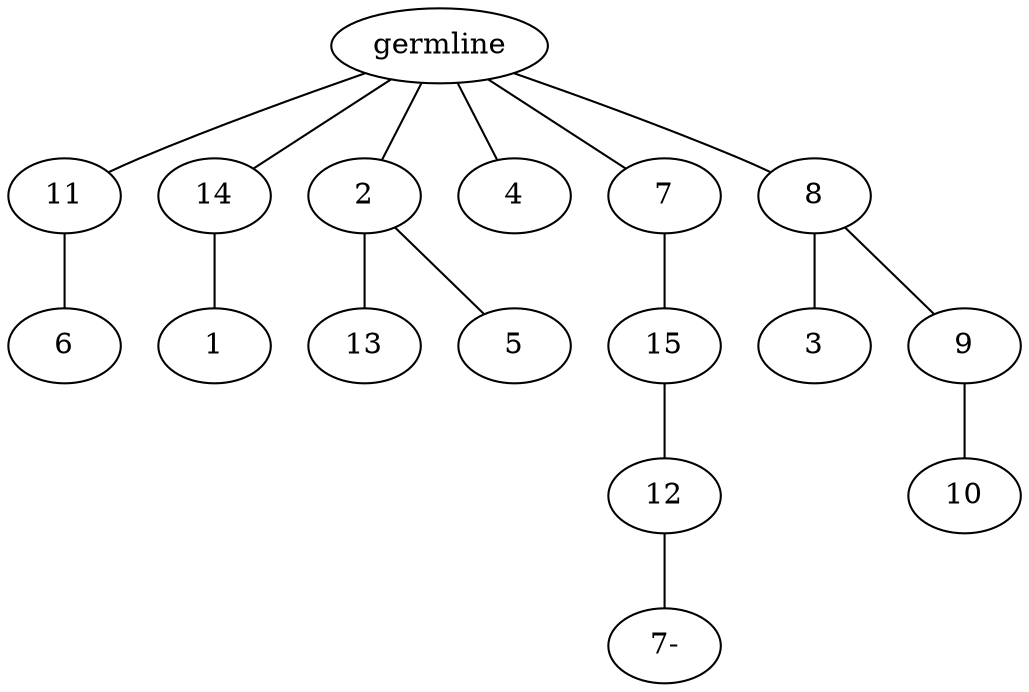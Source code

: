 graph tree {
    "140644892745888" [label="germline"];
    "140644892748240" [label="11"];
    "140644892748768" [label="6"];
    "140644892748624" [label="14"];
    "140644892749296" [label="1"];
    "140644892749200" [label="2"];
    "140644892749728" [label="13"];
    "140644892729600" [label="5"];
    "140644892748336" [label="4"];
    "140644892729792" [label="7"];
    "140644892730512" [label="15"];
    "140644892731088" [label="12"];
    "140644892746848" [label="7-"];
    "140644892730560" [label="8"];
    "140644892731424" [label="3"];
    "140644892731520" [label="9"];
    "140644892732144" [label="10"];
    "140644892745888" -- "140644892748240";
    "140644892745888" -- "140644892748624";
    "140644892745888" -- "140644892749200";
    "140644892745888" -- "140644892748336";
    "140644892745888" -- "140644892729792";
    "140644892745888" -- "140644892730560";
    "140644892748240" -- "140644892748768";
    "140644892748624" -- "140644892749296";
    "140644892749200" -- "140644892749728";
    "140644892749200" -- "140644892729600";
    "140644892729792" -- "140644892730512";
    "140644892730512" -- "140644892731088";
    "140644892731088" -- "140644892746848";
    "140644892730560" -- "140644892731424";
    "140644892730560" -- "140644892731520";
    "140644892731520" -- "140644892732144";
}
